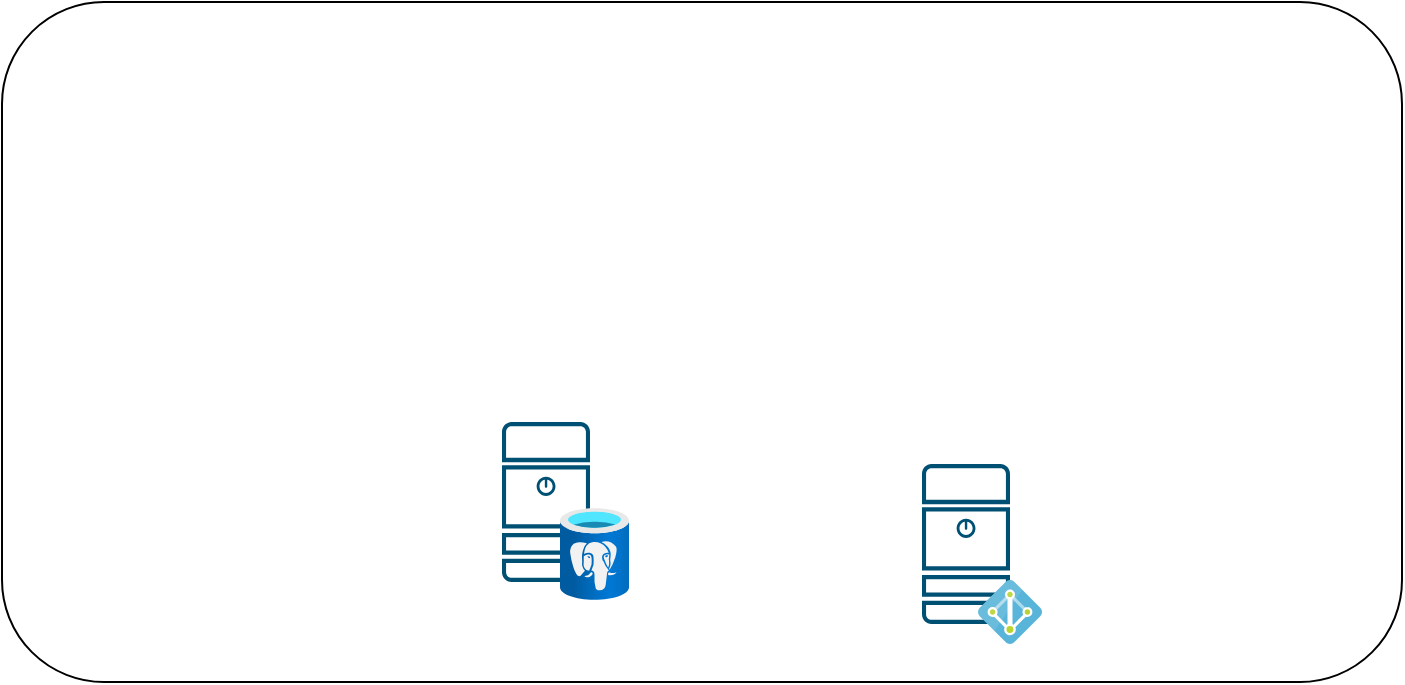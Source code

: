 <mxfile version="28.2.7">
  <diagram name="Страница — 1" id="tg3USUmfea0GnftBFbyw">
    <mxGraphModel dx="1426" dy="754" grid="1" gridSize="10" guides="1" tooltips="1" connect="1" arrows="1" fold="1" page="1" pageScale="1" pageWidth="827" pageHeight="1169" math="0" shadow="0">
      <root>
        <mxCell id="0" />
        <mxCell id="1" parent="0" />
        <mxCell id="JiDbIx2vVGZ_7LprIlS1-1" value="" style="rounded=1;whiteSpace=wrap;html=1;movable=1;resizable=1;rotatable=1;deletable=1;editable=1;locked=0;connectable=1;labelPosition=center;verticalLabelPosition=middle;align=center;verticalAlign=middle;" vertex="1" parent="1">
          <mxGeometry x="40" y="40" width="700" height="340" as="geometry" />
        </mxCell>
        <mxCell id="JiDbIx2vVGZ_7LprIlS1-2" value="" style="group" vertex="1" connectable="0" parent="1">
          <mxGeometry x="290" y="250" width="68" height="91" as="geometry" />
        </mxCell>
        <mxCell id="JiDbIx2vVGZ_7LprIlS1-3" value="" style="rounded=1;whiteSpace=wrap;html=1;strokeColor=#FFFFFF;container=0;" vertex="1" parent="JiDbIx2vVGZ_7LprIlS1-2">
          <mxGeometry width="42" height="80" as="geometry" />
        </mxCell>
        <mxCell id="JiDbIx2vVGZ_7LprIlS1-4" value="" style="sketch=0;points=[[0.015,0.015,0],[0.985,0.015,0],[0.985,0.985,0],[0.015,0.985,0],[0.25,0,0],[0.5,0,0],[0.75,0,0],[1,0.25,0],[1,0.5,0],[1,0.75,0],[0.75,1,0],[0.5,1,0],[0.25,1,0],[0,0.75,0],[0,0.5,0],[0,0.25,0]];verticalLabelPosition=bottom;html=1;verticalAlign=top;aspect=fixed;align=center;pointerEvents=1;shape=mxgraph.cisco19.server;fillColor=#005073;strokeColor=none;fontSize=10;container=0;" vertex="1" parent="JiDbIx2vVGZ_7LprIlS1-2">
          <mxGeometry width="44" height="80" as="geometry" />
        </mxCell>
        <mxCell id="JiDbIx2vVGZ_7LprIlS1-5" value="" style="image;aspect=fixed;html=1;points=[];align=center;fontSize=12;image=img/lib/azure2/databases/Azure_Database_PostgreSQL_Server.svg;" vertex="1" parent="JiDbIx2vVGZ_7LprIlS1-2">
          <mxGeometry x="29" y="43" width="34.5" height="46" as="geometry" />
        </mxCell>
        <mxCell id="JiDbIx2vVGZ_7LprIlS1-6" value="" style="group" vertex="1" connectable="0" parent="1">
          <mxGeometry x="500" y="271" width="68" height="91" as="geometry" />
        </mxCell>
        <mxCell id="JiDbIx2vVGZ_7LprIlS1-7" value="" style="rounded=1;whiteSpace=wrap;html=1;strokeColor=#FFFFFF;container=0;" vertex="1" parent="JiDbIx2vVGZ_7LprIlS1-6">
          <mxGeometry width="42" height="80" as="geometry" />
        </mxCell>
        <mxCell id="JiDbIx2vVGZ_7LprIlS1-8" value="" style="sketch=0;points=[[0.015,0.015,0],[0.985,0.015,0],[0.985,0.985,0],[0.015,0.985,0],[0.25,0,0],[0.5,0,0],[0.75,0,0],[1,0.25,0],[1,0.5,0],[1,0.75,0],[0.75,1,0],[0.5,1,0],[0.25,1,0],[0,0.75,0],[0,0.5,0],[0,0.25,0]];verticalLabelPosition=bottom;html=1;verticalAlign=top;aspect=fixed;align=center;pointerEvents=1;shape=mxgraph.cisco19.server;fillColor=#005073;strokeColor=none;fontSize=10;container=0;" vertex="1" parent="JiDbIx2vVGZ_7LprIlS1-6">
          <mxGeometry width="44" height="80" as="geometry" />
        </mxCell>
        <mxCell id="JiDbIx2vVGZ_7LprIlS1-9" value="" style="image;sketch=0;aspect=fixed;html=1;points=[];align=center;fontSize=12;image=img/lib/mscae/Active_Directory.svg;" vertex="1" parent="JiDbIx2vVGZ_7LprIlS1-6">
          <mxGeometry x="28" y="58" width="32" height="32" as="geometry" />
        </mxCell>
      </root>
    </mxGraphModel>
  </diagram>
</mxfile>
